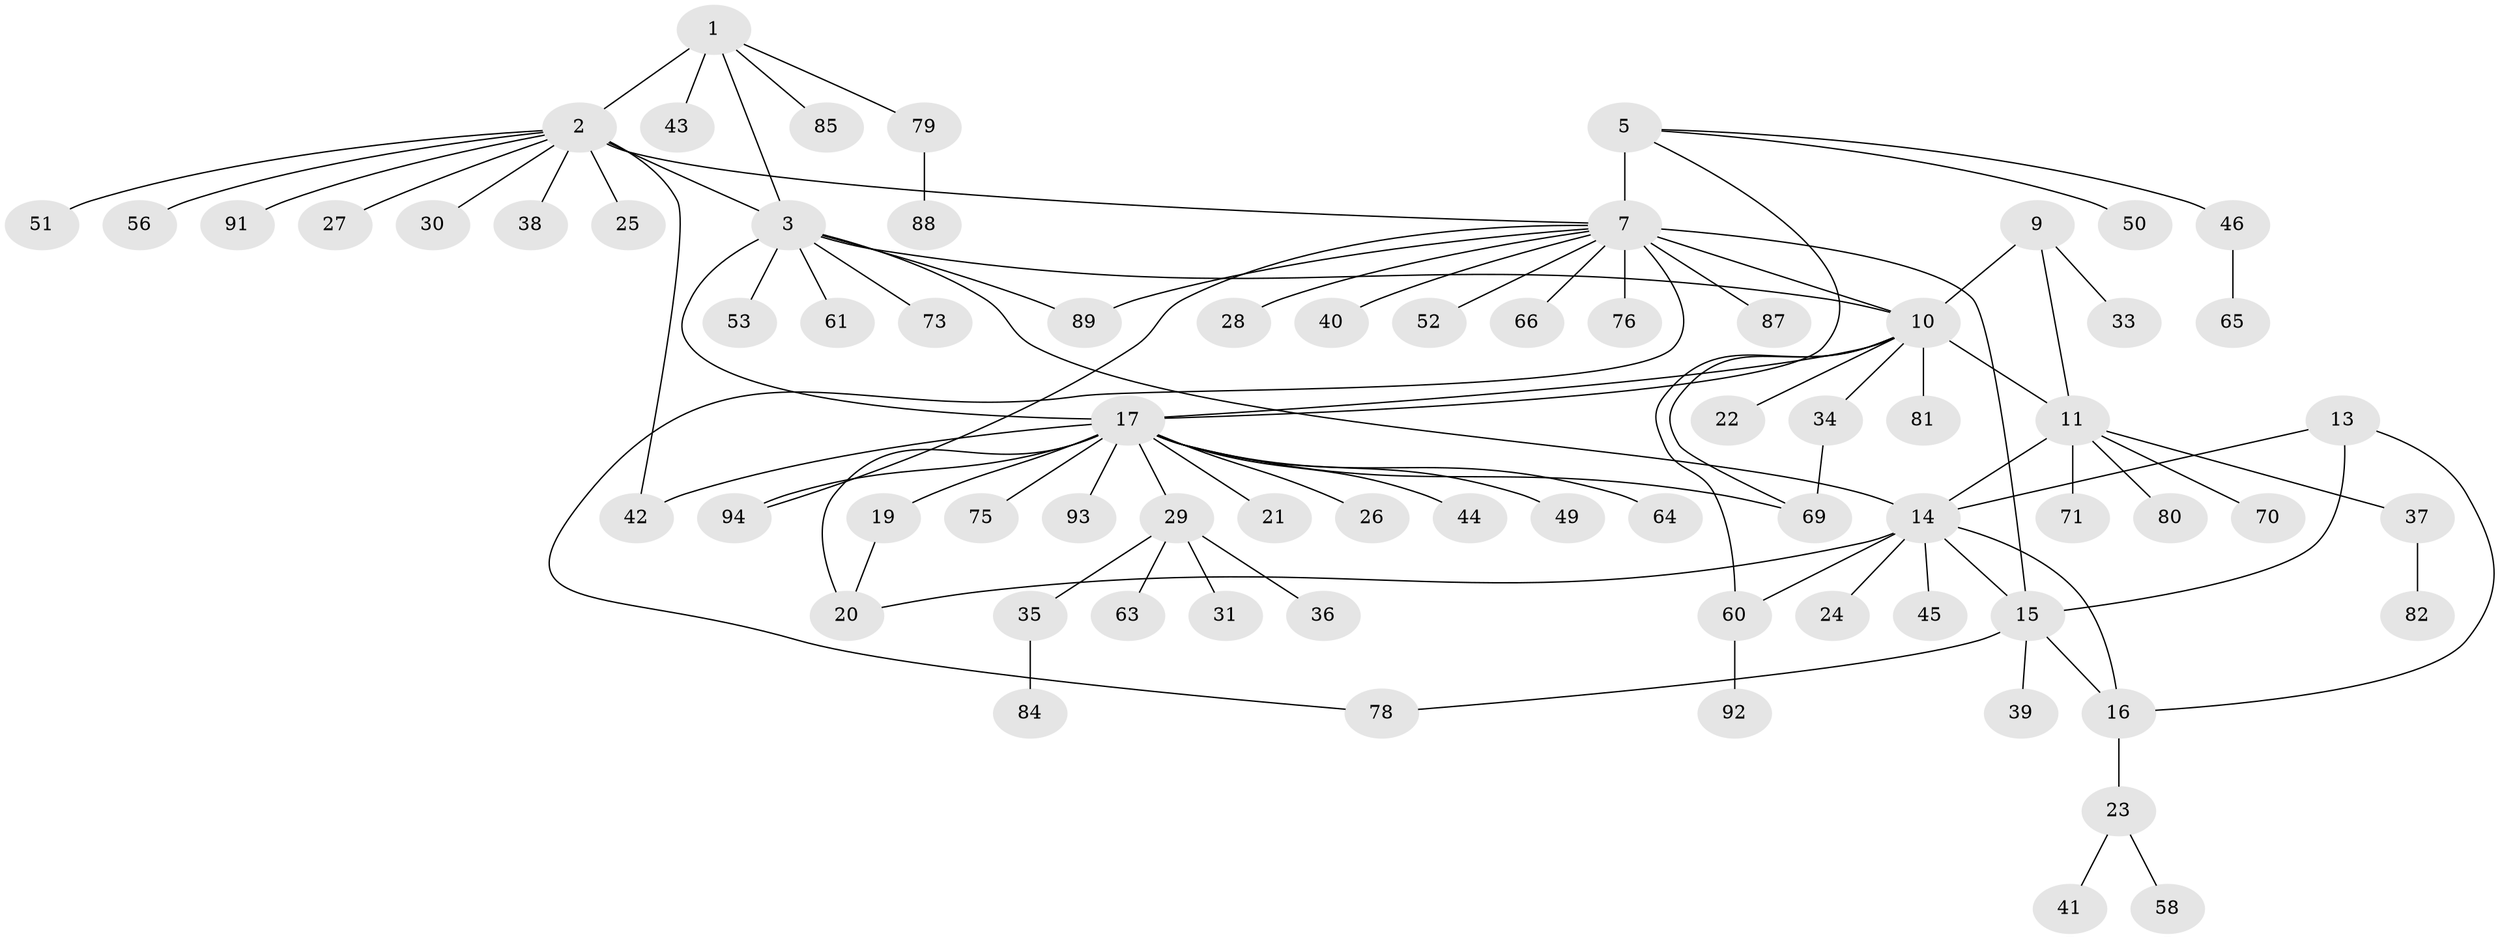 // original degree distribution, {7: 0.0425531914893617, 11: 0.02127659574468085, 9: 0.010638297872340425, 4: 0.06382978723404255, 3: 0.07446808510638298, 6: 0.02127659574468085, 5: 0.02127659574468085, 12: 0.010638297872340425, 10: 0.031914893617021274, 1: 0.6170212765957447, 2: 0.0851063829787234}
// Generated by graph-tools (version 1.1) at 2025/11/02/27/25 16:11:35]
// undirected, 73 vertices, 91 edges
graph export_dot {
graph [start="1"]
  node [color=gray90,style=filled];
  1 [super="+48"];
  2 [super="+4"];
  3 [super="+55"];
  5 [super="+6"];
  7 [super="+8"];
  9 [super="+86"];
  10 [super="+32"];
  11 [super="+12"];
  13 [super="+57"];
  14 [super="+59"];
  15 [super="+83"];
  16 [super="+77"];
  17 [super="+18"];
  19 [super="+90"];
  20;
  21;
  22;
  23 [super="+47"];
  24;
  25;
  26;
  27;
  28;
  29 [super="+67"];
  30;
  31;
  33;
  34 [super="+54"];
  35 [super="+74"];
  36;
  37 [super="+68"];
  38;
  39;
  40;
  41;
  42;
  43;
  44;
  45;
  46 [super="+62"];
  49;
  50;
  51;
  52;
  53;
  56;
  58;
  60;
  61;
  63;
  64;
  65;
  66;
  69 [super="+72"];
  70;
  71;
  73;
  75;
  76;
  78;
  79;
  80;
  81;
  82;
  84;
  85;
  87;
  88;
  89;
  91;
  92;
  93;
  94;
  1 -- 2 [weight=2];
  1 -- 3;
  1 -- 43;
  1 -- 79;
  1 -- 85;
  2 -- 3 [weight=2];
  2 -- 25;
  2 -- 27;
  2 -- 30;
  2 -- 38;
  2 -- 42;
  2 -- 51;
  2 -- 56;
  2 -- 7;
  2 -- 91;
  3 -- 10;
  3 -- 14;
  3 -- 53;
  3 -- 61;
  3 -- 17;
  3 -- 73;
  3 -- 89;
  5 -- 7 [weight=4];
  5 -- 17;
  5 -- 50;
  5 -- 46;
  7 -- 10;
  7 -- 28;
  7 -- 40;
  7 -- 52;
  7 -- 78;
  7 -- 87;
  7 -- 89;
  7 -- 94;
  7 -- 66;
  7 -- 76;
  7 -- 15;
  9 -- 10;
  9 -- 11 [weight=2];
  9 -- 33;
  10 -- 11 [weight=2];
  10 -- 22;
  10 -- 34;
  10 -- 60;
  10 -- 69;
  10 -- 81;
  10 -- 17;
  11 -- 14;
  11 -- 37;
  11 -- 70;
  11 -- 71;
  11 -- 80;
  13 -- 14;
  13 -- 15;
  13 -- 16;
  14 -- 15;
  14 -- 16;
  14 -- 20;
  14 -- 24;
  14 -- 45;
  14 -- 60;
  15 -- 16;
  15 -- 39;
  15 -- 78;
  16 -- 23;
  17 -- 19 [weight=2];
  17 -- 20 [weight=2];
  17 -- 21;
  17 -- 26;
  17 -- 49;
  17 -- 64;
  17 -- 69;
  17 -- 75;
  17 -- 93;
  17 -- 42;
  17 -- 44;
  17 -- 29;
  17 -- 94;
  19 -- 20;
  23 -- 41;
  23 -- 58;
  29 -- 31;
  29 -- 35;
  29 -- 36;
  29 -- 63;
  34 -- 69;
  35 -- 84;
  37 -- 82;
  46 -- 65;
  60 -- 92;
  79 -- 88;
}
